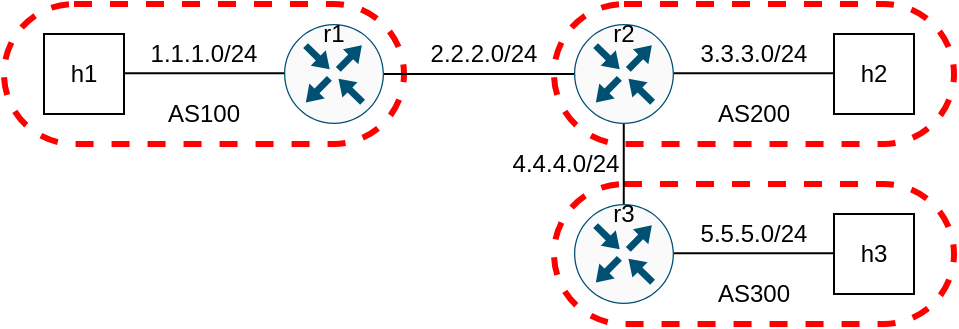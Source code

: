 <mxfile version="24.4.6" type="device">
  <diagram name="Page-1" id="5-cR8xR8jlmjBtIGSK6a">
    <mxGraphModel dx="217" dy="162" grid="1" gridSize="10" guides="1" tooltips="1" connect="1" arrows="1" fold="1" page="1" pageScale="1" pageWidth="850" pageHeight="1100" math="0" shadow="0">
      <root>
        <mxCell id="0" />
        <mxCell id="1" parent="0" />
        <mxCell id="LpAIOIBqo5t7r4U0BepU-15" value="" style="rounded=1;whiteSpace=wrap;html=1;arcSize=50;fillColor=none;strokeColor=#ff0000;strokeWidth=3;dashed=1;" vertex="1" parent="1">
          <mxGeometry x="425" y="180" width="200" height="70" as="geometry" />
        </mxCell>
        <mxCell id="LpAIOIBqo5t7r4U0BepU-11" value="" style="rounded=1;whiteSpace=wrap;html=1;arcSize=50;fillColor=none;strokeColor=#ff0000;strokeWidth=3;dashed=1;" vertex="1" parent="1">
          <mxGeometry x="150" y="180" width="200" height="70" as="geometry" />
        </mxCell>
        <mxCell id="LpAIOIBqo5t7r4U0BepU-1" value="" style="sketch=0;points=[[0.5,0,0],[1,0.5,0],[0.5,1,0],[0,0.5,0],[0.145,0.145,0],[0.856,0.145,0],[0.855,0.856,0],[0.145,0.855,0]];verticalLabelPosition=bottom;html=1;verticalAlign=top;aspect=fixed;align=center;pointerEvents=1;shape=mxgraph.cisco19.rect;prIcon=router;fillColor=#FAFAFA;strokeColor=#005073;" vertex="1" parent="1">
          <mxGeometry x="290" y="190" width="50" height="50" as="geometry" />
        </mxCell>
        <mxCell id="LpAIOIBqo5t7r4U0BepU-2" value="" style="sketch=0;points=[[0.5,0,0],[1,0.5,0],[0.5,1,0],[0,0.5,0],[0.145,0.145,0],[0.856,0.145,0],[0.855,0.856,0],[0.145,0.855,0]];verticalLabelPosition=bottom;html=1;verticalAlign=top;aspect=fixed;align=center;pointerEvents=1;shape=mxgraph.cisco19.rect;prIcon=router;fillColor=#FAFAFA;strokeColor=#005073;" vertex="1" parent="1">
          <mxGeometry x="435" y="190" width="50" height="50" as="geometry" />
        </mxCell>
        <mxCell id="LpAIOIBqo5t7r4U0BepU-3" value="" style="endArrow=none;html=1;rounded=0;entryX=0;entryY=0.5;entryDx=0;entryDy=0;entryPerimeter=0;exitX=1;exitY=0.5;exitDx=0;exitDy=0;exitPerimeter=0;" edge="1" parent="1" source="LpAIOIBqo5t7r4U0BepU-1" target="LpAIOIBqo5t7r4U0BepU-2">
          <mxGeometry width="50" height="50" relative="1" as="geometry">
            <mxPoint x="340" y="220" as="sourcePoint" />
            <mxPoint x="390" y="170" as="targetPoint" />
          </mxGeometry>
        </mxCell>
        <mxCell id="LpAIOIBqo5t7r4U0BepU-4" value="2.2.2.0/24" style="text;strokeColor=none;align=center;fillColor=none;html=1;verticalAlign=middle;whiteSpace=wrap;rounded=0;" vertex="1" parent="1">
          <mxGeometry x="360" y="190" width="60" height="30" as="geometry" />
        </mxCell>
        <mxCell id="LpAIOIBqo5t7r4U0BepU-5" value="" style="edgeStyle=none;orthogonalLoop=1;jettySize=auto;html=1;rounded=0;endArrow=none;endFill=0;" edge="1" parent="1">
          <mxGeometry width="80" relative="1" as="geometry">
            <mxPoint x="210" y="214.67" as="sourcePoint" />
            <mxPoint x="290" y="214.67" as="targetPoint" />
            <Array as="points" />
          </mxGeometry>
        </mxCell>
        <mxCell id="LpAIOIBqo5t7r4U0BepU-6" value="" style="edgeStyle=none;orthogonalLoop=1;jettySize=auto;html=1;rounded=0;endArrow=none;endFill=0;" edge="1" parent="1">
          <mxGeometry width="80" relative="1" as="geometry">
            <mxPoint x="485" y="214.67" as="sourcePoint" />
            <mxPoint x="565" y="214.67" as="targetPoint" />
            <Array as="points" />
          </mxGeometry>
        </mxCell>
        <mxCell id="LpAIOIBqo5t7r4U0BepU-7" value="1.1.1.0/24" style="text;strokeColor=none;align=center;fillColor=none;html=1;verticalAlign=middle;whiteSpace=wrap;rounded=0;" vertex="1" parent="1">
          <mxGeometry x="220" y="190" width="60" height="30" as="geometry" />
        </mxCell>
        <mxCell id="LpAIOIBqo5t7r4U0BepU-8" value="3.3.3.0/24" style="text;strokeColor=none;align=center;fillColor=none;html=1;verticalAlign=middle;whiteSpace=wrap;rounded=0;" vertex="1" parent="1">
          <mxGeometry x="495" y="190" width="60" height="30" as="geometry" />
        </mxCell>
        <mxCell id="LpAIOIBqo5t7r4U0BepU-9" value="h1" style="whiteSpace=wrap;html=1;aspect=fixed;" vertex="1" parent="1">
          <mxGeometry x="170" y="195" width="40" height="40" as="geometry" />
        </mxCell>
        <mxCell id="LpAIOIBqo5t7r4U0BepU-10" value="h2" style="whiteSpace=wrap;html=1;aspect=fixed;" vertex="1" parent="1">
          <mxGeometry x="565" y="195" width="40" height="40" as="geometry" />
        </mxCell>
        <mxCell id="LpAIOIBqo5t7r4U0BepU-14" value="AS100" style="text;strokeColor=none;align=center;fillColor=none;html=1;verticalAlign=middle;whiteSpace=wrap;rounded=0;" vertex="1" parent="1">
          <mxGeometry x="220" y="220" width="60" height="30" as="geometry" />
        </mxCell>
        <mxCell id="LpAIOIBqo5t7r4U0BepU-16" value="AS200" style="text;strokeColor=none;align=center;fillColor=none;html=1;verticalAlign=middle;whiteSpace=wrap;rounded=0;" vertex="1" parent="1">
          <mxGeometry x="495" y="220" width="60" height="30" as="geometry" />
        </mxCell>
        <mxCell id="LpAIOIBqo5t7r4U0BepU-17" value="r1" style="text;strokeColor=none;align=center;fillColor=none;html=1;verticalAlign=middle;whiteSpace=wrap;rounded=0;" vertex="1" parent="1">
          <mxGeometry x="285" y="180" width="60" height="30" as="geometry" />
        </mxCell>
        <mxCell id="LpAIOIBqo5t7r4U0BepU-20" value="r2" style="text;strokeColor=none;align=center;fillColor=none;html=1;verticalAlign=middle;whiteSpace=wrap;rounded=0;" vertex="1" parent="1">
          <mxGeometry x="430" y="180" width="60" height="30" as="geometry" />
        </mxCell>
        <mxCell id="LpAIOIBqo5t7r4U0BepU-21" value="" style="rounded=1;whiteSpace=wrap;html=1;arcSize=50;fillColor=none;strokeColor=#ff0000;strokeWidth=3;dashed=1;" vertex="1" parent="1">
          <mxGeometry x="425" y="270" width="200" height="70" as="geometry" />
        </mxCell>
        <mxCell id="LpAIOIBqo5t7r4U0BepU-22" value="" style="sketch=0;points=[[0.5,0,0],[1,0.5,0],[0.5,1,0],[0,0.5,0],[0.145,0.145,0],[0.856,0.145,0],[0.855,0.856,0],[0.145,0.855,0]];verticalLabelPosition=bottom;html=1;verticalAlign=top;aspect=fixed;align=center;pointerEvents=1;shape=mxgraph.cisco19.rect;prIcon=router;fillColor=#FAFAFA;strokeColor=#005073;" vertex="1" parent="1">
          <mxGeometry x="435" y="280" width="50" height="50" as="geometry" />
        </mxCell>
        <mxCell id="LpAIOIBqo5t7r4U0BepU-23" value="" style="edgeStyle=none;orthogonalLoop=1;jettySize=auto;html=1;rounded=0;endArrow=none;endFill=0;" edge="1" parent="1">
          <mxGeometry width="80" relative="1" as="geometry">
            <mxPoint x="485" y="304.67" as="sourcePoint" />
            <mxPoint x="565" y="304.67" as="targetPoint" />
            <Array as="points" />
          </mxGeometry>
        </mxCell>
        <mxCell id="LpAIOIBqo5t7r4U0BepU-24" value="5.5.5.0/24" style="text;strokeColor=none;align=center;fillColor=none;html=1;verticalAlign=middle;whiteSpace=wrap;rounded=0;" vertex="1" parent="1">
          <mxGeometry x="495" y="280" width="60" height="30" as="geometry" />
        </mxCell>
        <mxCell id="LpAIOIBqo5t7r4U0BepU-25" value="h3" style="whiteSpace=wrap;html=1;aspect=fixed;" vertex="1" parent="1">
          <mxGeometry x="565" y="285" width="40" height="40" as="geometry" />
        </mxCell>
        <mxCell id="LpAIOIBqo5t7r4U0BepU-26" value="AS300" style="text;strokeColor=none;align=center;fillColor=none;html=1;verticalAlign=middle;whiteSpace=wrap;rounded=0;" vertex="1" parent="1">
          <mxGeometry x="495" y="310" width="60" height="30" as="geometry" />
        </mxCell>
        <mxCell id="LpAIOIBqo5t7r4U0BepU-27" value="r3" style="text;strokeColor=none;align=center;fillColor=none;html=1;verticalAlign=middle;whiteSpace=wrap;rounded=0;" vertex="1" parent="1">
          <mxGeometry x="430" y="270" width="60" height="30" as="geometry" />
        </mxCell>
        <mxCell id="LpAIOIBqo5t7r4U0BepU-28" value="" style="edgeStyle=none;orthogonalLoop=1;jettySize=auto;html=1;rounded=0;endArrow=none;endFill=0;" edge="1" parent="1">
          <mxGeometry width="80" relative="1" as="geometry">
            <mxPoint x="459.88" y="280" as="sourcePoint" />
            <mxPoint x="459.88" y="240.0" as="targetPoint" />
            <Array as="points" />
          </mxGeometry>
        </mxCell>
        <mxCell id="LpAIOIBqo5t7r4U0BepU-29" value="4.4.4.0/24" style="text;strokeColor=none;align=center;fillColor=none;html=1;verticalAlign=middle;whiteSpace=wrap;rounded=0;" vertex="1" parent="1">
          <mxGeometry x="401" y="245" width="60" height="30" as="geometry" />
        </mxCell>
      </root>
    </mxGraphModel>
  </diagram>
</mxfile>
